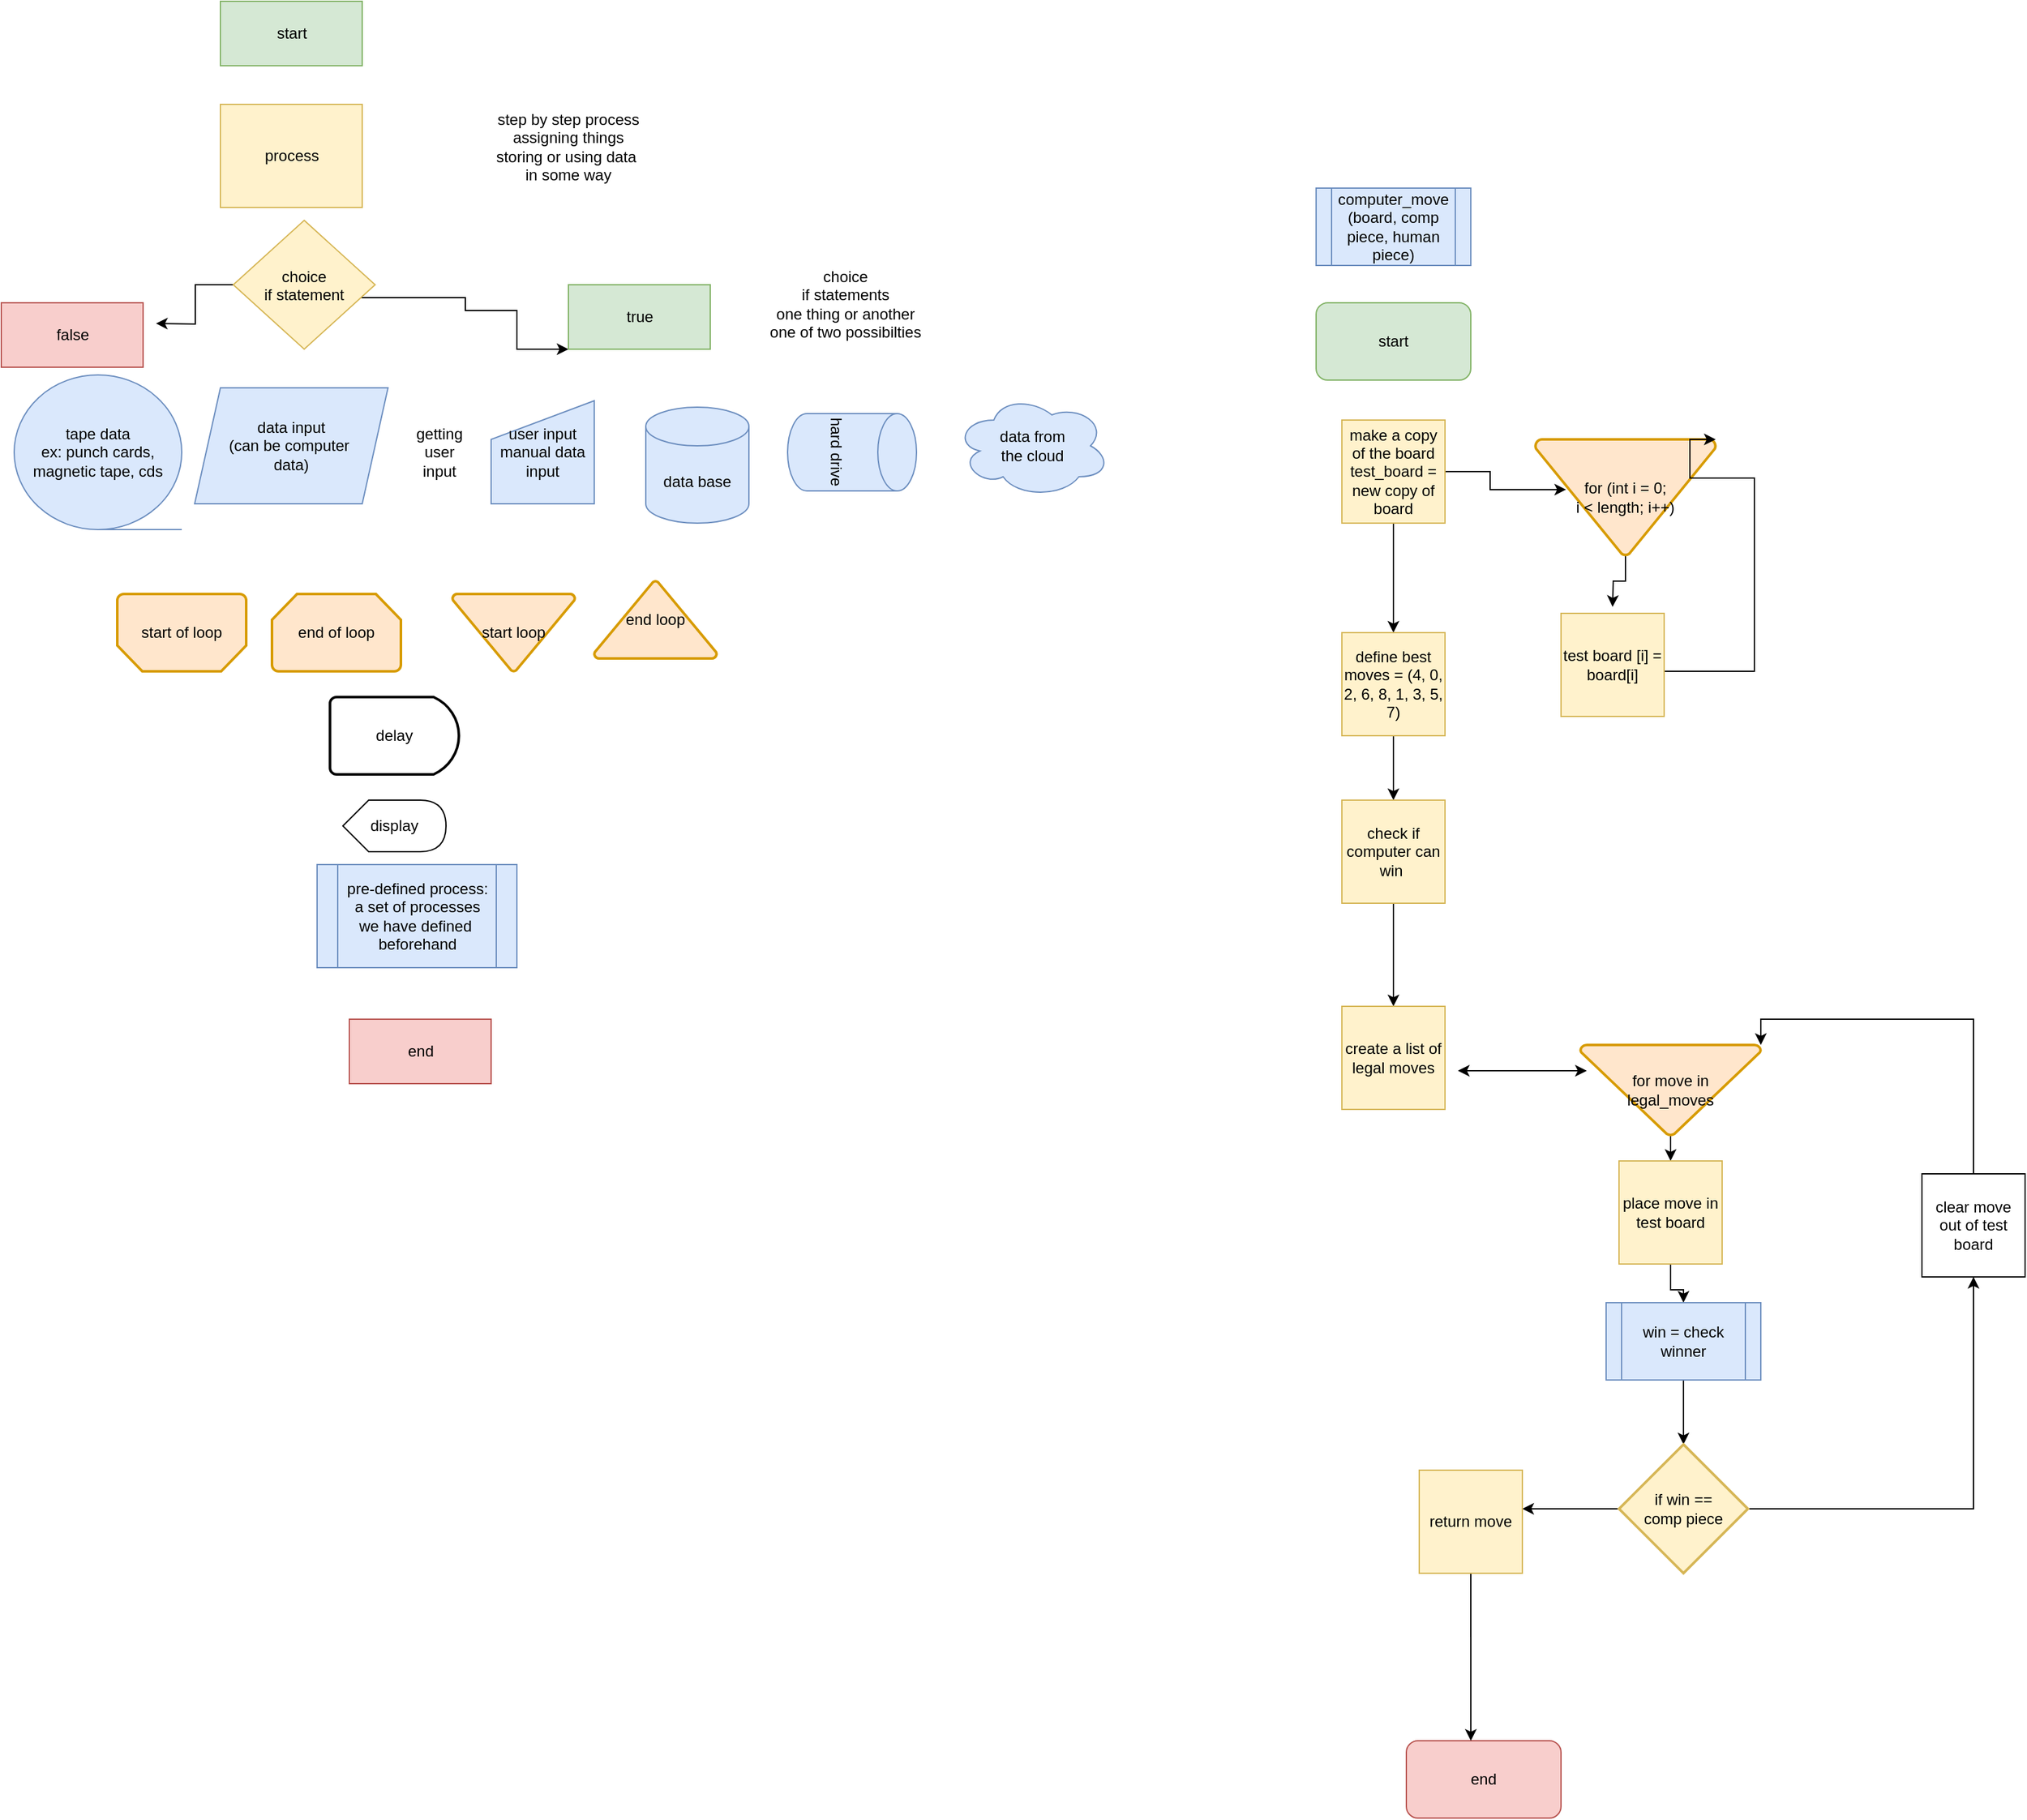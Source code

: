 <mxfile version="13.9.3" type="github">
  <diagram id="R9y0cBMXeNlg3ZQP-FSb" name="Page-1">
    <mxGraphModel dx="1675" dy="780" grid="1" gridSize="10" guides="1" tooltips="1" connect="1" arrows="1" fold="1" page="1" pageScale="1" pageWidth="850" pageHeight="1100" math="0" shadow="0">
      <root>
        <mxCell id="0" />
        <mxCell id="1" parent="0" />
        <mxCell id="XJ3Yo-U74XfxD57NobTS-1" value="start" style="html=1;fillColor=#d5e8d4;strokeColor=#82b366;" vertex="1" parent="1">
          <mxGeometry x="150" y="50" width="110" height="50" as="geometry" />
        </mxCell>
        <mxCell id="XJ3Yo-U74XfxD57NobTS-2" value="end&lt;br&gt;" style="html=1;fillColor=#f8cecc;strokeColor=#b85450;" vertex="1" parent="1">
          <mxGeometry x="250" y="840" width="110" height="50" as="geometry" />
        </mxCell>
        <mxCell id="XJ3Yo-U74XfxD57NobTS-3" value="process&lt;br&gt;" style="html=1;fillColor=#fff2cc;strokeColor=#d6b656;" vertex="1" parent="1">
          <mxGeometry x="150" y="130" width="110" height="80" as="geometry" />
        </mxCell>
        <mxCell id="XJ3Yo-U74XfxD57NobTS-7" value="" style="edgeStyle=orthogonalEdgeStyle;rounded=0;orthogonalLoop=1;jettySize=auto;html=1;" edge="1" parent="1" source="XJ3Yo-U74XfxD57NobTS-5" target="XJ3Yo-U74XfxD57NobTS-11">
          <mxGeometry relative="1" as="geometry">
            <mxPoint x="360" y="320" as="targetPoint" />
            <Array as="points">
              <mxPoint x="340" y="280" />
              <mxPoint x="340" y="290" />
              <mxPoint x="380" y="290" />
              <mxPoint x="380" y="320" />
            </Array>
          </mxGeometry>
        </mxCell>
        <mxCell id="XJ3Yo-U74XfxD57NobTS-9" style="edgeStyle=orthogonalEdgeStyle;rounded=0;orthogonalLoop=1;jettySize=auto;html=1;exitX=0;exitY=0.5;exitDx=0;exitDy=0;" edge="1" parent="1" source="XJ3Yo-U74XfxD57NobTS-5">
          <mxGeometry relative="1" as="geometry">
            <mxPoint x="100" y="300" as="targetPoint" />
          </mxGeometry>
        </mxCell>
        <mxCell id="XJ3Yo-U74XfxD57NobTS-5" value="choice &#xa;if statement" style="rhombus;fillColor=#fff2cc;strokeColor=#d6b656;" vertex="1" parent="1">
          <mxGeometry x="160" y="220" width="110" height="100" as="geometry" />
        </mxCell>
        <mxCell id="XJ3Yo-U74XfxD57NobTS-10" value="false" style="html=1;fillColor=#f8cecc;strokeColor=#b85450;" vertex="1" parent="1">
          <mxGeometry x="-20" y="284" width="110" height="50" as="geometry" />
        </mxCell>
        <mxCell id="XJ3Yo-U74XfxD57NobTS-11" value="true" style="html=1;fillColor=#d5e8d4;strokeColor=#82b366;" vertex="1" parent="1">
          <mxGeometry x="420" y="270" width="110" height="50" as="geometry" />
        </mxCell>
        <mxCell id="XJ3Yo-U74XfxD57NobTS-14" value="data input&lt;br&gt;(can be computer&amp;nbsp;&lt;br&gt;data)" style="shape=parallelogram;perimeter=parallelogramPerimeter;whiteSpace=wrap;html=1;fixedSize=1;fillColor=#dae8fc;strokeColor=#6c8ebf;" vertex="1" parent="1">
          <mxGeometry x="130" y="350" width="150" height="90" as="geometry" />
        </mxCell>
        <mxCell id="XJ3Yo-U74XfxD57NobTS-15" value="user input&lt;br&gt;manual data input" style="shape=manualInput;whiteSpace=wrap;html=1;fillColor=#dae8fc;strokeColor=#6c8ebf;" vertex="1" parent="1">
          <mxGeometry x="360" y="360" width="80" height="80" as="geometry" />
        </mxCell>
        <mxCell id="XJ3Yo-U74XfxD57NobTS-17" value="tape data&lt;br&gt;ex: punch cards, magnetic tape, cds" style="shape=tapeData;whiteSpace=wrap;html=1;perimeter=ellipsePerimeter;fillColor=#dae8fc;strokeColor=#6c8ebf;" vertex="1" parent="1">
          <mxGeometry x="-10" y="340" width="130" height="120" as="geometry" />
        </mxCell>
        <mxCell id="XJ3Yo-U74XfxD57NobTS-19" value="data base" style="shape=cylinder3;whiteSpace=wrap;html=1;boundedLbl=1;backgroundOutline=1;size=15;fillColor=#dae8fc;strokeColor=#6c8ebf;" vertex="1" parent="1">
          <mxGeometry x="480" y="365" width="80" height="90" as="geometry" />
        </mxCell>
        <mxCell id="XJ3Yo-U74XfxD57NobTS-20" value="data from &lt;br&gt;the cloud" style="ellipse;shape=cloud;whiteSpace=wrap;html=1;fillColor=#dae8fc;strokeColor=#6c8ebf;" vertex="1" parent="1">
          <mxGeometry x="720" y="355" width="120" height="80" as="geometry" />
        </mxCell>
        <mxCell id="XJ3Yo-U74XfxD57NobTS-21" value="hard drive&lt;br&gt;" style="shape=cylinder3;whiteSpace=wrap;html=1;boundedLbl=1;backgroundOutline=1;size=15;rotation=90;fillColor=#dae8fc;strokeColor=#6c8ebf;" vertex="1" parent="1">
          <mxGeometry x="610" y="350" width="60" height="100" as="geometry" />
        </mxCell>
        <mxCell id="XJ3Yo-U74XfxD57NobTS-22" value="step by step process&lt;br style=&quot;padding: 0px ; margin: 0px&quot;&gt;assigning things&lt;br style=&quot;padding: 0px ; margin: 0px&quot;&gt;storing or using data&amp;nbsp;&lt;br style=&quot;padding: 0px ; margin: 0px&quot;&gt;in some way" style="text;html=1;strokeColor=none;fillColor=none;align=center;verticalAlign=middle;whiteSpace=wrap;rounded=0;" vertex="1" parent="1">
          <mxGeometry x="340" y="130" width="160" height="65" as="geometry" />
        </mxCell>
        <mxCell id="XJ3Yo-U74XfxD57NobTS-23" value="choice&lt;br style=&quot;padding: 0px ; margin: 0px&quot;&gt;if statements&lt;br style=&quot;padding: 0px ; margin: 0px&quot;&gt;one thing or another&lt;br style=&quot;padding: 0px ; margin: 0px&quot;&gt;one of two possibilties" style="text;html=1;strokeColor=none;fillColor=none;align=center;verticalAlign=middle;whiteSpace=wrap;rounded=0;" vertex="1" parent="1">
          <mxGeometry x="540" y="260" width="190" height="50" as="geometry" />
        </mxCell>
        <mxCell id="XJ3Yo-U74XfxD57NobTS-24" value="getting user input" style="text;html=1;strokeColor=none;fillColor=none;align=center;verticalAlign=middle;whiteSpace=wrap;rounded=0;" vertex="1" parent="1">
          <mxGeometry x="300" y="390" width="40" height="20" as="geometry" />
        </mxCell>
        <mxCell id="XJ3Yo-U74XfxD57NobTS-25" value="start of loop" style="strokeWidth=2;html=1;shape=mxgraph.flowchart.loop_limit;whiteSpace=wrap;direction=west;fillColor=#ffe6cc;strokeColor=#d79b00;" vertex="1" parent="1">
          <mxGeometry x="70" y="510" width="100" height="60" as="geometry" />
        </mxCell>
        <mxCell id="XJ3Yo-U74XfxD57NobTS-26" value="end of loop" style="strokeWidth=2;html=1;shape=mxgraph.flowchart.loop_limit;whiteSpace=wrap;fillColor=#ffe6cc;strokeColor=#d79b00;" vertex="1" parent="1">
          <mxGeometry x="190" y="510" width="100" height="60" as="geometry" />
        </mxCell>
        <mxCell id="XJ3Yo-U74XfxD57NobTS-27" value="end loop" style="strokeWidth=2;html=1;shape=mxgraph.flowchart.extract_or_measurement;whiteSpace=wrap;fillColor=#ffe6cc;strokeColor=#d79b00;" vertex="1" parent="1">
          <mxGeometry x="440" y="500" width="95" height="60" as="geometry" />
        </mxCell>
        <mxCell id="XJ3Yo-U74XfxD57NobTS-28" value="start loop&lt;br&gt;" style="strokeWidth=2;html=1;shape=mxgraph.flowchart.merge_or_storage;whiteSpace=wrap;fillColor=#ffe6cc;strokeColor=#d79b00;" vertex="1" parent="1">
          <mxGeometry x="330" y="510" width="95" height="60" as="geometry" />
        </mxCell>
        <mxCell id="XJ3Yo-U74XfxD57NobTS-29" value="delay&lt;br&gt;" style="strokeWidth=2;html=1;shape=mxgraph.flowchart.delay;whiteSpace=wrap;" vertex="1" parent="1">
          <mxGeometry x="235" y="590" width="100" height="60" as="geometry" />
        </mxCell>
        <mxCell id="XJ3Yo-U74XfxD57NobTS-30" value="display" style="shape=display;whiteSpace=wrap;html=1;" vertex="1" parent="1">
          <mxGeometry x="245" y="670" width="80" height="40" as="geometry" />
        </mxCell>
        <mxCell id="XJ3Yo-U74XfxD57NobTS-31" value="pre-defined process:&lt;br&gt;a set of processes&lt;br&gt;we have defined&amp;nbsp;&lt;br&gt;beforehand" style="shape=process;whiteSpace=wrap;html=1;backgroundOutline=1;fillColor=#dae8fc;strokeColor=#6c8ebf;" vertex="1" parent="1">
          <mxGeometry x="225" y="720" width="155" height="80" as="geometry" />
        </mxCell>
        <mxCell id="XJ3Yo-U74XfxD57NobTS-32" value="computer_move&lt;br&gt;(board, comp piece, human piece)" style="shape=process;whiteSpace=wrap;html=1;backgroundOutline=1;fillColor=#dae8fc;strokeColor=#6c8ebf;" vertex="1" parent="1">
          <mxGeometry x="1000" y="195" width="120" height="60" as="geometry" />
        </mxCell>
        <mxCell id="XJ3Yo-U74XfxD57NobTS-33" value="start" style="rounded=1;whiteSpace=wrap;html=1;fillColor=#d5e8d4;strokeColor=#82b366;" vertex="1" parent="1">
          <mxGeometry x="1000" y="284" width="120" height="60" as="geometry" />
        </mxCell>
        <mxCell id="XJ3Yo-U74XfxD57NobTS-70" style="edgeStyle=orthogonalEdgeStyle;rounded=0;orthogonalLoop=1;jettySize=auto;html=1;exitX=0.5;exitY=1;exitDx=0;exitDy=0;entryX=0.5;entryY=0;entryDx=0;entryDy=0;" edge="1" parent="1" source="XJ3Yo-U74XfxD57NobTS-34" target="XJ3Yo-U74XfxD57NobTS-43">
          <mxGeometry relative="1" as="geometry" />
        </mxCell>
        <mxCell id="XJ3Yo-U74XfxD57NobTS-71" style="edgeStyle=orthogonalEdgeStyle;rounded=0;orthogonalLoop=1;jettySize=auto;html=1;exitX=1;exitY=0.5;exitDx=0;exitDy=0;entryX=0.171;entryY=0.433;entryDx=0;entryDy=0;entryPerimeter=0;" edge="1" parent="1" source="XJ3Yo-U74XfxD57NobTS-34" target="XJ3Yo-U74XfxD57NobTS-35">
          <mxGeometry relative="1" as="geometry" />
        </mxCell>
        <mxCell id="XJ3Yo-U74XfxD57NobTS-34" value="make a copy of the board&lt;br&gt;test_board = new copy of board" style="whiteSpace=wrap;html=1;aspect=fixed;fillColor=#fff2cc;strokeColor=#d6b656;" vertex="1" parent="1">
          <mxGeometry x="1020" y="375" width="80" height="80" as="geometry" />
        </mxCell>
        <mxCell id="XJ3Yo-U74XfxD57NobTS-36" style="edgeStyle=orthogonalEdgeStyle;rounded=0;orthogonalLoop=1;jettySize=auto;html=1;exitX=0.5;exitY=1;exitDx=0;exitDy=0;exitPerimeter=0;" edge="1" parent="1" source="XJ3Yo-U74XfxD57NobTS-35">
          <mxGeometry relative="1" as="geometry">
            <mxPoint x="1230" y="520" as="targetPoint" />
          </mxGeometry>
        </mxCell>
        <mxCell id="XJ3Yo-U74XfxD57NobTS-35" value="for (int i = 0;&lt;br&gt;i &amp;lt; length; i++)" style="strokeWidth=2;html=1;shape=mxgraph.flowchart.merge_or_storage;whiteSpace=wrap;fillColor=#ffe6cc;strokeColor=#d79b00;" vertex="1" parent="1">
          <mxGeometry x="1170" y="390" width="140" height="90" as="geometry" />
        </mxCell>
        <mxCell id="XJ3Yo-U74XfxD57NobTS-38" style="edgeStyle=orthogonalEdgeStyle;rounded=0;orthogonalLoop=1;jettySize=auto;html=1;entryX=1;entryY=0;entryDx=0;entryDy=0;entryPerimeter=0;" edge="1" parent="1" source="XJ3Yo-U74XfxD57NobTS-37" target="XJ3Yo-U74XfxD57NobTS-35">
          <mxGeometry relative="1" as="geometry">
            <Array as="points">
              <mxPoint x="1340" y="570" />
              <mxPoint x="1340" y="420" />
              <mxPoint x="1290" y="420" />
              <mxPoint x="1290" y="390" />
            </Array>
          </mxGeometry>
        </mxCell>
        <mxCell id="XJ3Yo-U74XfxD57NobTS-37" value="test board [i] = board[i]" style="whiteSpace=wrap;html=1;aspect=fixed;fillColor=#fff2cc;strokeColor=#d6b656;" vertex="1" parent="1">
          <mxGeometry x="1190" y="525" width="80" height="80" as="geometry" />
        </mxCell>
        <mxCell id="XJ3Yo-U74XfxD57NobTS-69" style="edgeStyle=orthogonalEdgeStyle;rounded=0;orthogonalLoop=1;jettySize=auto;html=1;exitX=0.5;exitY=1;exitDx=0;exitDy=0;" edge="1" parent="1" source="XJ3Yo-U74XfxD57NobTS-43" target="XJ3Yo-U74XfxD57NobTS-46">
          <mxGeometry relative="1" as="geometry" />
        </mxCell>
        <mxCell id="XJ3Yo-U74XfxD57NobTS-43" value="define best moves = (4, 0, 2, 6, 8, 1, 3, 5, 7)" style="whiteSpace=wrap;html=1;aspect=fixed;fillColor=#fff2cc;strokeColor=#d6b656;" vertex="1" parent="1">
          <mxGeometry x="1020" y="540" width="80" height="80" as="geometry" />
        </mxCell>
        <mxCell id="XJ3Yo-U74XfxD57NobTS-68" style="edgeStyle=orthogonalEdgeStyle;rounded=0;orthogonalLoop=1;jettySize=auto;html=1;exitX=0.5;exitY=1;exitDx=0;exitDy=0;" edge="1" parent="1" source="XJ3Yo-U74XfxD57NobTS-46" target="XJ3Yo-U74XfxD57NobTS-47">
          <mxGeometry relative="1" as="geometry" />
        </mxCell>
        <mxCell id="XJ3Yo-U74XfxD57NobTS-46" value="check if computer can win&amp;nbsp;&lt;br&gt;" style="whiteSpace=wrap;html=1;aspect=fixed;fillColor=#fff2cc;strokeColor=#d6b656;" vertex="1" parent="1">
          <mxGeometry x="1020" y="670" width="80" height="80" as="geometry" />
        </mxCell>
        <mxCell id="XJ3Yo-U74XfxD57NobTS-47" value="create a list of legal moves" style="whiteSpace=wrap;html=1;aspect=fixed;fillColor=#fff2cc;strokeColor=#d6b656;" vertex="1" parent="1">
          <mxGeometry x="1020" y="830" width="80" height="80" as="geometry" />
        </mxCell>
        <mxCell id="XJ3Yo-U74XfxD57NobTS-56" style="edgeStyle=orthogonalEdgeStyle;rounded=0;orthogonalLoop=1;jettySize=auto;html=1;exitX=0.5;exitY=1;exitDx=0;exitDy=0;exitPerimeter=0;entryX=0.5;entryY=0;entryDx=0;entryDy=0;" edge="1" parent="1" source="XJ3Yo-U74XfxD57NobTS-50" target="XJ3Yo-U74XfxD57NobTS-53">
          <mxGeometry relative="1" as="geometry" />
        </mxCell>
        <mxCell id="XJ3Yo-U74XfxD57NobTS-50" value="for move in &lt;br&gt;legal_moves" style="strokeWidth=2;html=1;shape=mxgraph.flowchart.merge_or_storage;whiteSpace=wrap;fillColor=#ffe6cc;strokeColor=#d79b00;" vertex="1" parent="1">
          <mxGeometry x="1205" y="860" width="140" height="70" as="geometry" />
        </mxCell>
        <mxCell id="XJ3Yo-U74XfxD57NobTS-51" value="" style="endArrow=classic;startArrow=classic;html=1;" edge="1" parent="1">
          <mxGeometry width="50" height="50" relative="1" as="geometry">
            <mxPoint x="1110" y="880" as="sourcePoint" />
            <mxPoint x="1210" y="880" as="targetPoint" />
          </mxGeometry>
        </mxCell>
        <mxCell id="XJ3Yo-U74XfxD57NobTS-57" value="" style="edgeStyle=orthogonalEdgeStyle;rounded=0;orthogonalLoop=1;jettySize=auto;html=1;" edge="1" parent="1" source="XJ3Yo-U74XfxD57NobTS-53" target="XJ3Yo-U74XfxD57NobTS-55">
          <mxGeometry relative="1" as="geometry" />
        </mxCell>
        <mxCell id="XJ3Yo-U74XfxD57NobTS-53" value="place move in test board" style="whiteSpace=wrap;html=1;aspect=fixed;fillColor=#fff2cc;strokeColor=#d6b656;" vertex="1" parent="1">
          <mxGeometry x="1235" y="950" width="80" height="80" as="geometry" />
        </mxCell>
        <mxCell id="XJ3Yo-U74XfxD57NobTS-54" value="end" style="rounded=1;whiteSpace=wrap;html=1;fillColor=#f8cecc;strokeColor=#b85450;" vertex="1" parent="1">
          <mxGeometry x="1070" y="1400" width="120" height="60" as="geometry" />
        </mxCell>
        <mxCell id="XJ3Yo-U74XfxD57NobTS-60" style="edgeStyle=orthogonalEdgeStyle;rounded=0;orthogonalLoop=1;jettySize=auto;html=1;exitX=0.5;exitY=1;exitDx=0;exitDy=0;" edge="1" parent="1" source="XJ3Yo-U74XfxD57NobTS-55" target="XJ3Yo-U74XfxD57NobTS-58">
          <mxGeometry relative="1" as="geometry" />
        </mxCell>
        <mxCell id="XJ3Yo-U74XfxD57NobTS-55" value="win = check winner" style="shape=process;whiteSpace=wrap;html=1;backgroundOutline=1;fillColor=#dae8fc;strokeColor=#6c8ebf;" vertex="1" parent="1">
          <mxGeometry x="1225" y="1060" width="120" height="60" as="geometry" />
        </mxCell>
        <mxCell id="XJ3Yo-U74XfxD57NobTS-63" style="edgeStyle=orthogonalEdgeStyle;rounded=0;orthogonalLoop=1;jettySize=auto;html=1;exitX=0;exitY=0.5;exitDx=0;exitDy=0;exitPerimeter=0;" edge="1" parent="1" source="XJ3Yo-U74XfxD57NobTS-58">
          <mxGeometry relative="1" as="geometry">
            <mxPoint x="1160" y="1220" as="targetPoint" />
          </mxGeometry>
        </mxCell>
        <mxCell id="XJ3Yo-U74XfxD57NobTS-65" style="edgeStyle=orthogonalEdgeStyle;rounded=0;orthogonalLoop=1;jettySize=auto;html=1;exitX=1;exitY=0.5;exitDx=0;exitDy=0;exitPerimeter=0;entryX=0.5;entryY=1;entryDx=0;entryDy=0;" edge="1" parent="1" source="XJ3Yo-U74XfxD57NobTS-58" target="XJ3Yo-U74XfxD57NobTS-64">
          <mxGeometry relative="1" as="geometry" />
        </mxCell>
        <mxCell id="XJ3Yo-U74XfxD57NobTS-58" value="if win == &lt;br&gt;comp piece" style="strokeWidth=2;html=1;shape=mxgraph.flowchart.decision;whiteSpace=wrap;fillColor=#fff2cc;strokeColor=#d6b656;" vertex="1" parent="1">
          <mxGeometry x="1235" y="1170" width="100" height="100" as="geometry" />
        </mxCell>
        <mxCell id="XJ3Yo-U74XfxD57NobTS-62" style="edgeStyle=orthogonalEdgeStyle;rounded=0;orthogonalLoop=1;jettySize=auto;html=1;exitX=0.5;exitY=1;exitDx=0;exitDy=0;entryX=0.417;entryY=0;entryDx=0;entryDy=0;entryPerimeter=0;" edge="1" parent="1" source="XJ3Yo-U74XfxD57NobTS-59" target="XJ3Yo-U74XfxD57NobTS-54">
          <mxGeometry relative="1" as="geometry" />
        </mxCell>
        <mxCell id="XJ3Yo-U74XfxD57NobTS-59" value="return move" style="whiteSpace=wrap;html=1;aspect=fixed;fillColor=#fff2cc;strokeColor=#d6b656;" vertex="1" parent="1">
          <mxGeometry x="1080" y="1190" width="80" height="80" as="geometry" />
        </mxCell>
        <mxCell id="XJ3Yo-U74XfxD57NobTS-66" style="edgeStyle=orthogonalEdgeStyle;rounded=0;orthogonalLoop=1;jettySize=auto;html=1;exitX=0.5;exitY=0;exitDx=0;exitDy=0;entryX=1;entryY=0;entryDx=0;entryDy=0;entryPerimeter=0;" edge="1" parent="1" source="XJ3Yo-U74XfxD57NobTS-64" target="XJ3Yo-U74XfxD57NobTS-50">
          <mxGeometry relative="1" as="geometry" />
        </mxCell>
        <mxCell id="XJ3Yo-U74XfxD57NobTS-64" value="clear move out of test board" style="whiteSpace=wrap;html=1;aspect=fixed;" vertex="1" parent="1">
          <mxGeometry x="1470" y="960" width="80" height="80" as="geometry" />
        </mxCell>
      </root>
    </mxGraphModel>
  </diagram>
</mxfile>
